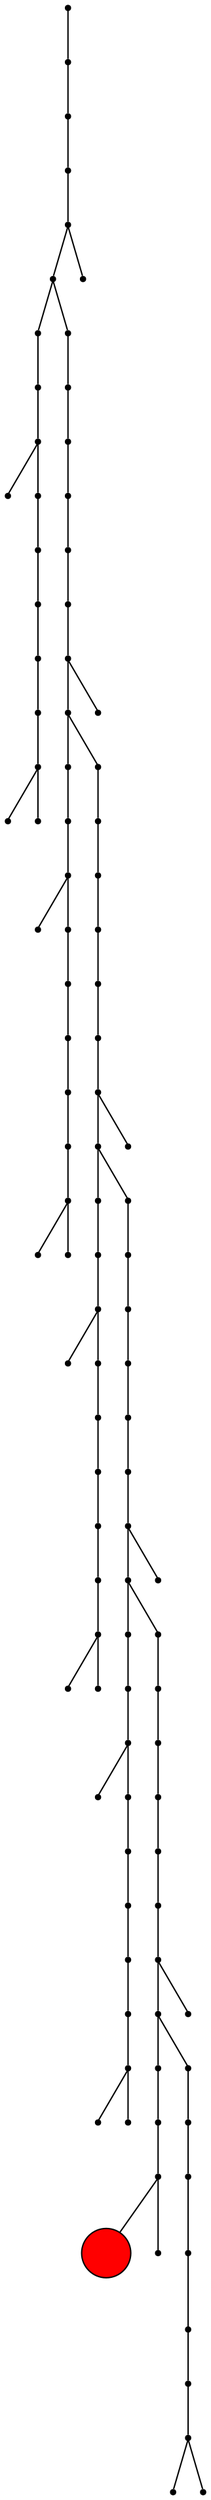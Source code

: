 graph{
node[shape=point]
0 -- 1
1 -- 2
2 -- 3
3 -- 4
4 -- 5
4 -- 6
5 -- 7
5 -- 8
8 -- 9
9 -- 10
10 -- 11
11 -- 12
12 -- 13
13 -- 14
14 -- 15
14 -- 16
7 -- 17
17 -- 18
18 -- 19
18 -- 20
15 -- 21
15 -- 22
22 -- 23
23 -- 24
24 -- 25
25 -- 26
26 -- 27
27 -- 28
28 -- 29
28 -- 30
29 -- 31
29 -- 32
32 -- 33
33 -- 34
34 -- 35
35 -- 36
36 -- 37
37 -- 38
38 -- 39
38 -- 40
39 -- 41
39 -- 42
42 -- 43
43 -- 44
44 -- 45
45 -- 46
46 -- 47
47 -- 48
48 -- 49
48 -- 50
31 -- 51
51 -- 52
52 -- 53
52 -- 54
21 -- 55
55 -- 56
56 -- 57
56 -- 58
41 -- 59
59 -- 60
60 -- 61
60 -- 62
49 -- 63
49 -- 64
64 -- 65
65 -- 66
66 -- 67
67 -- 68
68 -- 69
69 -- 70
70 -- 71
70 -- 72
20 -- 73
73 -- 74
74 -- 75
75 -- 76
76 -- 77
77 -- 78
77 -- 79
62 -- 80
80 -- 81
81 -- 82
82 -- 83
83 -- 84
84 -- 85
84 -- 86
58 -- 87
87 -- 88
88 -- 89
89 -- 90
90 -- 91
91 -- 92
91 -- 93
63 -- 94
94 -- 95
95 -- 96
95 -- 97
54 -- 98
98 -- 99
99 -- 100
100 -- 101
101 -- 102
102 -- 103
102 -- 104
96[fillcolor=red; width=0.5]
}
